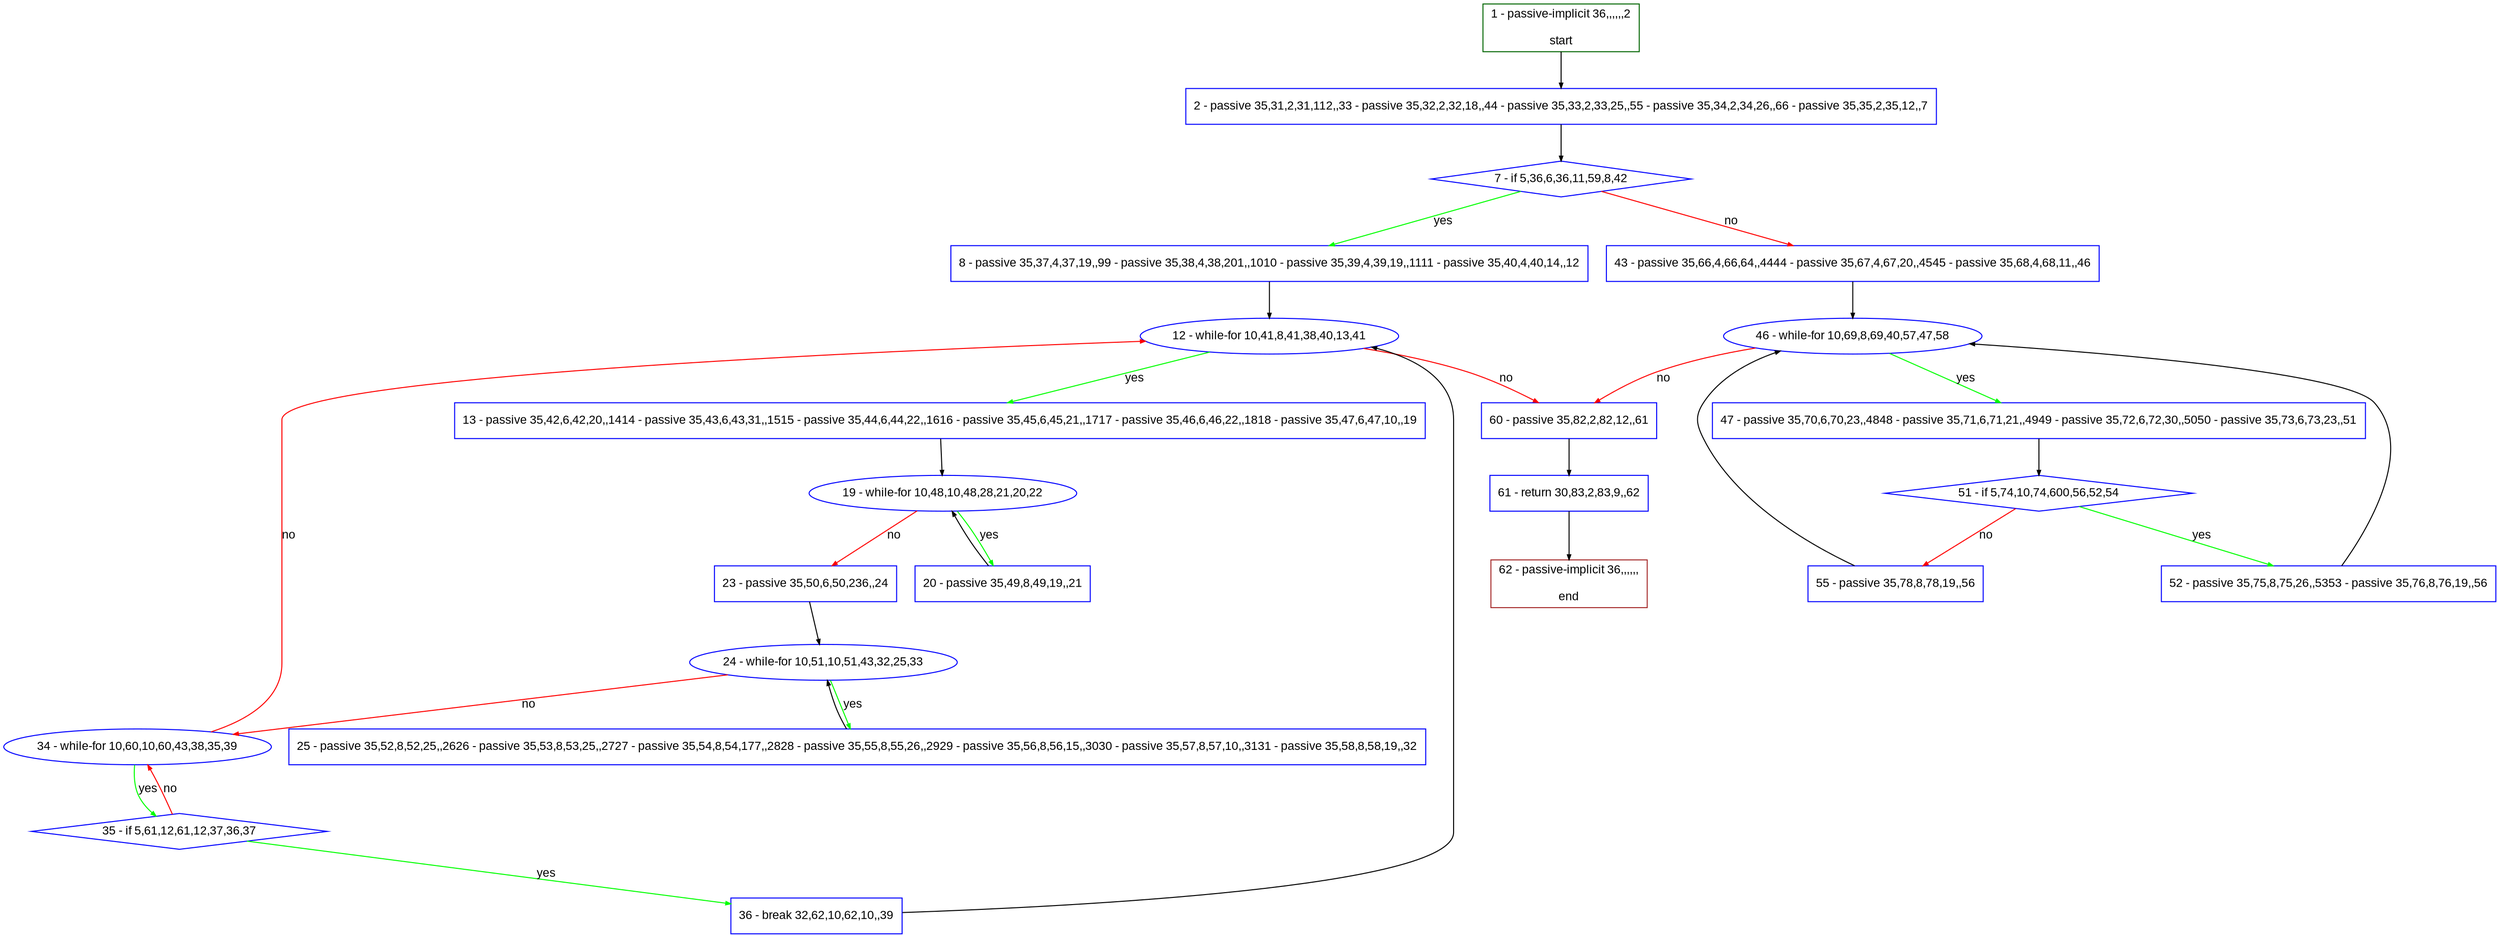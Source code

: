 digraph "" {
  graph [pack="true", label="", fontsize="12", packmode="clust", fontname="Arial", fillcolor="#FFFFCC", bgcolor="white", style="rounded,filled", compound="true"];
  node [node_initialized="no", label="", color="grey", fontsize="12", fillcolor="white", fontname="Arial", style="filled", shape="rectangle", compound="true", fixedsize="false"];
  edge [fontcolor="black", arrowhead="normal", arrowtail="none", arrowsize="0.5", ltail="", label="", color="black", fontsize="12", lhead="", fontname="Arial", dir="forward", compound="true"];
  __N1 [label="2 - passive 35,31,2,31,112,,33 - passive 35,32,2,32,18,,44 - passive 35,33,2,33,25,,55 - passive 35,34,2,34,26,,66 - passive 35,35,2,35,12,,7", color="#0000ff", fillcolor="#ffffff", style="filled", shape="box"];
  __N2 [label="1 - passive-implicit 36,,,,,,2\n\nstart", color="#006400", fillcolor="#ffffff", style="filled", shape="box"];
  __N3 [label="7 - if 5,36,6,36,11,59,8,42", color="#0000ff", fillcolor="#ffffff", style="filled", shape="diamond"];
  __N4 [label="8 - passive 35,37,4,37,19,,99 - passive 35,38,4,38,201,,1010 - passive 35,39,4,39,19,,1111 - passive 35,40,4,40,14,,12", color="#0000ff", fillcolor="#ffffff", style="filled", shape="box"];
  __N5 [label="43 - passive 35,66,4,66,64,,4444 - passive 35,67,4,67,20,,4545 - passive 35,68,4,68,11,,46", color="#0000ff", fillcolor="#ffffff", style="filled", shape="box"];
  __N6 [label="12 - while-for 10,41,8,41,38,40,13,41", color="#0000ff", fillcolor="#ffffff", style="filled", shape="oval"];
  __N7 [label="13 - passive 35,42,6,42,20,,1414 - passive 35,43,6,43,31,,1515 - passive 35,44,6,44,22,,1616 - passive 35,45,6,45,21,,1717 - passive 35,46,6,46,22,,1818 - passive 35,47,6,47,10,,19", color="#0000ff", fillcolor="#ffffff", style="filled", shape="box"];
  __N8 [label="60 - passive 35,82,2,82,12,,61", color="#0000ff", fillcolor="#ffffff", style="filled", shape="box"];
  __N9 [label="19 - while-for 10,48,10,48,28,21,20,22", color="#0000ff", fillcolor="#ffffff", style="filled", shape="oval"];
  __N10 [label="20 - passive 35,49,8,49,19,,21", color="#0000ff", fillcolor="#ffffff", style="filled", shape="box"];
  __N11 [label="23 - passive 35,50,6,50,236,,24", color="#0000ff", fillcolor="#ffffff", style="filled", shape="box"];
  __N12 [label="24 - while-for 10,51,10,51,43,32,25,33", color="#0000ff", fillcolor="#ffffff", style="filled", shape="oval"];
  __N13 [label="25 - passive 35,52,8,52,25,,2626 - passive 35,53,8,53,25,,2727 - passive 35,54,8,54,177,,2828 - passive 35,55,8,55,26,,2929 - passive 35,56,8,56,15,,3030 - passive 35,57,8,57,10,,3131 - passive 35,58,8,58,19,,32", color="#0000ff", fillcolor="#ffffff", style="filled", shape="box"];
  __N14 [label="34 - while-for 10,60,10,60,43,38,35,39", color="#0000ff", fillcolor="#ffffff", style="filled", shape="oval"];
  __N15 [label="35 - if 5,61,12,61,12,37,36,37", color="#0000ff", fillcolor="#ffffff", style="filled", shape="diamond"];
  __N16 [label="36 - break 32,62,10,62,10,,39", color="#0000ff", fillcolor="#ffffff", style="filled", shape="box"];
  __N17 [label="46 - while-for 10,69,8,69,40,57,47,58", color="#0000ff", fillcolor="#ffffff", style="filled", shape="oval"];
  __N18 [label="47 - passive 35,70,6,70,23,,4848 - passive 35,71,6,71,21,,4949 - passive 35,72,6,72,30,,5050 - passive 35,73,6,73,23,,51", color="#0000ff", fillcolor="#ffffff", style="filled", shape="box"];
  __N19 [label="51 - if 5,74,10,74,600,56,52,54", color="#0000ff", fillcolor="#ffffff", style="filled", shape="diamond"];
  __N20 [label="52 - passive 35,75,8,75,26,,5353 - passive 35,76,8,76,19,,56", color="#0000ff", fillcolor="#ffffff", style="filled", shape="box"];
  __N21 [label="55 - passive 35,78,8,78,19,,56", color="#0000ff", fillcolor="#ffffff", style="filled", shape="box"];
  __N22 [label="61 - return 30,83,2,83,9,,62", color="#0000ff", fillcolor="#ffffff", style="filled", shape="box"];
  __N23 [label="62 - passive-implicit 36,,,,,,\n\nend", color="#a52a2a", fillcolor="#ffffff", style="filled", shape="box"];
  __N2 -> __N1 [arrowhead="normal", arrowtail="none", color="#000000", label="", dir="forward"];
  __N1 -> __N3 [arrowhead="normal", arrowtail="none", color="#000000", label="", dir="forward"];
  __N3 -> __N4 [arrowhead="normal", arrowtail="none", color="#00ff00", label="yes", dir="forward"];
  __N3 -> __N5 [arrowhead="normal", arrowtail="none", color="#ff0000", label="no", dir="forward"];
  __N4 -> __N6 [arrowhead="normal", arrowtail="none", color="#000000", label="", dir="forward"];
  __N6 -> __N7 [arrowhead="normal", arrowtail="none", color="#00ff00", label="yes", dir="forward"];
  __N6 -> __N8 [arrowhead="normal", arrowtail="none", color="#ff0000", label="no", dir="forward"];
  __N7 -> __N9 [arrowhead="normal", arrowtail="none", color="#000000", label="", dir="forward"];
  __N9 -> __N10 [arrowhead="normal", arrowtail="none", color="#00ff00", label="yes", dir="forward"];
  __N10 -> __N9 [arrowhead="normal", arrowtail="none", color="#000000", label="", dir="forward"];
  __N9 -> __N11 [arrowhead="normal", arrowtail="none", color="#ff0000", label="no", dir="forward"];
  __N11 -> __N12 [arrowhead="normal", arrowtail="none", color="#000000", label="", dir="forward"];
  __N12 -> __N13 [arrowhead="normal", arrowtail="none", color="#00ff00", label="yes", dir="forward"];
  __N13 -> __N12 [arrowhead="normal", arrowtail="none", color="#000000", label="", dir="forward"];
  __N12 -> __N14 [arrowhead="normal", arrowtail="none", color="#ff0000", label="no", dir="forward"];
  __N14 -> __N6 [arrowhead="normal", arrowtail="none", color="#ff0000", label="no", dir="forward"];
  __N14 -> __N15 [arrowhead="normal", arrowtail="none", color="#00ff00", label="yes", dir="forward"];
  __N15 -> __N14 [arrowhead="normal", arrowtail="none", color="#ff0000", label="no", dir="forward"];
  __N15 -> __N16 [arrowhead="normal", arrowtail="none", color="#00ff00", label="yes", dir="forward"];
  __N16 -> __N6 [arrowhead="normal", arrowtail="none", color="#000000", label="", dir="forward"];
  __N5 -> __N17 [arrowhead="normal", arrowtail="none", color="#000000", label="", dir="forward"];
  __N17 -> __N18 [arrowhead="normal", arrowtail="none", color="#00ff00", label="yes", dir="forward"];
  __N17 -> __N8 [arrowhead="normal", arrowtail="none", color="#ff0000", label="no", dir="forward"];
  __N18 -> __N19 [arrowhead="normal", arrowtail="none", color="#000000", label="", dir="forward"];
  __N19 -> __N20 [arrowhead="normal", arrowtail="none", color="#00ff00", label="yes", dir="forward"];
  __N19 -> __N21 [arrowhead="normal", arrowtail="none", color="#ff0000", label="no", dir="forward"];
  __N20 -> __N17 [arrowhead="normal", arrowtail="none", color="#000000", label="", dir="forward"];
  __N21 -> __N17 [arrowhead="normal", arrowtail="none", color="#000000", label="", dir="forward"];
  __N8 -> __N22 [arrowhead="normal", arrowtail="none", color="#000000", label="", dir="forward"];
  __N22 -> __N23 [arrowhead="normal", arrowtail="none", color="#000000", label="", dir="forward"];
}
